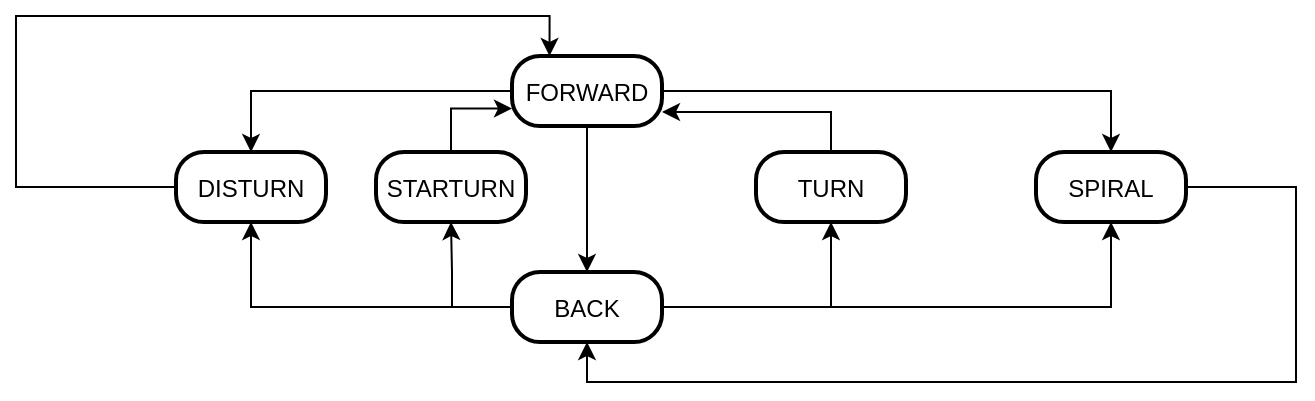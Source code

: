 <mxfile version="24.7.16">
  <diagram name="Página-1" id="uqcgaNED3w99tRB-ZJ2y">
    <mxGraphModel dx="1770" dy="545" grid="1" gridSize="10" guides="1" tooltips="1" connect="1" arrows="1" fold="1" page="1" pageScale="1" pageWidth="827" pageHeight="1169" math="0" shadow="0">
      <root>
        <mxCell id="0" />
        <mxCell id="1" parent="0" />
        <mxCell id="S8AHv5wbzguiilqgEg7a-15" style="edgeStyle=orthogonalEdgeStyle;rounded=0;orthogonalLoop=1;jettySize=auto;html=1;entryX=0.5;entryY=0;entryDx=0;entryDy=0;" edge="1" parent="1" source="3" target="S8AHv5wbzguiilqgEg7a-11">
          <mxGeometry relative="1" as="geometry" />
        </mxCell>
        <mxCell id="S8AHv5wbzguiilqgEg7a-16" style="edgeStyle=orthogonalEdgeStyle;rounded=0;orthogonalLoop=1;jettySize=auto;html=1;entryX=0.5;entryY=0;entryDx=0;entryDy=0;" edge="1" parent="1" source="3" target="S8AHv5wbzguiilqgEg7a-12">
          <mxGeometry relative="1" as="geometry" />
        </mxCell>
        <mxCell id="3" value="FORWARD" style="rounded=1;arcSize=40;strokeWidth=2" parent="1" vertex="1">
          <mxGeometry x="8" y="72" width="75" height="35" as="geometry" />
        </mxCell>
        <mxCell id="S8AHv5wbzguiilqgEg7a-14" style="edgeStyle=orthogonalEdgeStyle;rounded=0;orthogonalLoop=1;jettySize=auto;html=1;entryX=0.5;entryY=1;entryDx=0;entryDy=0;" edge="1" parent="1" source="4" target="S8AHv5wbzguiilqgEg7a-11">
          <mxGeometry relative="1" as="geometry">
            <mxPoint x="420" y="198" as="targetPoint" />
            <Array as="points">
              <mxPoint x="308" y="198" />
            </Array>
          </mxGeometry>
        </mxCell>
        <mxCell id="S8AHv5wbzguiilqgEg7a-17" style="edgeStyle=orthogonalEdgeStyle;rounded=0;orthogonalLoop=1;jettySize=auto;html=1;entryX=0.5;entryY=1;entryDx=0;entryDy=0;" edge="1" parent="1" source="4" target="S8AHv5wbzguiilqgEg7a-12">
          <mxGeometry relative="1" as="geometry" />
        </mxCell>
        <mxCell id="S8AHv5wbzguiilqgEg7a-18" style="edgeStyle=orthogonalEdgeStyle;rounded=0;orthogonalLoop=1;jettySize=auto;html=1;entryX=0.5;entryY=1;entryDx=0;entryDy=0;" edge="1" parent="1" source="4" target="S8AHv5wbzguiilqgEg7a-13">
          <mxGeometry relative="1" as="geometry">
            <Array as="points">
              <mxPoint x="-22" y="198" />
              <mxPoint x="-22" y="180" />
              <mxPoint x="-22" y="180" />
            </Array>
          </mxGeometry>
        </mxCell>
        <mxCell id="S8AHv5wbzguiilqgEg7a-20" style="edgeStyle=orthogonalEdgeStyle;rounded=0;orthogonalLoop=1;jettySize=auto;html=1;entryX=0.5;entryY=1;entryDx=0;entryDy=0;" edge="1" parent="1" source="4" target="5">
          <mxGeometry relative="1" as="geometry" />
        </mxCell>
        <mxCell id="4" value="BACK" style="rounded=1;arcSize=40;strokeWidth=2" parent="1" vertex="1">
          <mxGeometry x="8" y="180" width="75" height="35" as="geometry" />
        </mxCell>
        <mxCell id="S8AHv5wbzguiilqgEg7a-21" style="edgeStyle=orthogonalEdgeStyle;rounded=0;orthogonalLoop=1;jettySize=auto;html=1;" edge="1" parent="1" source="5">
          <mxGeometry relative="1" as="geometry">
            <mxPoint x="83" y="100" as="targetPoint" />
            <Array as="points">
              <mxPoint x="168" y="100" />
              <mxPoint x="83" y="100" />
            </Array>
          </mxGeometry>
        </mxCell>
        <mxCell id="5" value="TURN" style="rounded=1;arcSize=40;strokeWidth=2" parent="1" vertex="1">
          <mxGeometry x="130" y="120" width="75" height="35" as="geometry" />
        </mxCell>
        <mxCell id="8" value="" style="curved=1;startArrow=none;;exitX=0.5;exitY=1;entryX=0.5;entryY=0;" parent="1" source="3" target="4" edge="1">
          <mxGeometry relative="1" as="geometry">
            <Array as="points" />
          </mxGeometry>
        </mxCell>
        <mxCell id="S8AHv5wbzguiilqgEg7a-26" style="edgeStyle=orthogonalEdgeStyle;rounded=0;orthogonalLoop=1;jettySize=auto;html=1;entryX=0.5;entryY=1;entryDx=0;entryDy=0;" edge="1" parent="1" source="S8AHv5wbzguiilqgEg7a-11" target="4">
          <mxGeometry relative="1" as="geometry">
            <Array as="points">
              <mxPoint x="400" y="137" />
              <mxPoint x="400" y="235" />
              <mxPoint x="46" y="235" />
            </Array>
          </mxGeometry>
        </mxCell>
        <mxCell id="S8AHv5wbzguiilqgEg7a-11" value="SPIRAL" style="rounded=1;arcSize=40;strokeWidth=2" vertex="1" parent="1">
          <mxGeometry x="270" y="120" width="75" height="35" as="geometry" />
        </mxCell>
        <mxCell id="S8AHv5wbzguiilqgEg7a-22" style="edgeStyle=orthogonalEdgeStyle;rounded=0;orthogonalLoop=1;jettySize=auto;html=1;entryX=0.25;entryY=0;entryDx=0;entryDy=0;exitX=0;exitY=0.5;exitDx=0;exitDy=0;" edge="1" parent="1" source="S8AHv5wbzguiilqgEg7a-12" target="3">
          <mxGeometry relative="1" as="geometry">
            <mxPoint x="-170" y="138" as="sourcePoint" />
            <Array as="points">
              <mxPoint x="-240" y="138" />
              <mxPoint x="-240" y="52" />
              <mxPoint x="27" y="52" />
            </Array>
          </mxGeometry>
        </mxCell>
        <mxCell id="S8AHv5wbzguiilqgEg7a-12" value="DISTURN" style="rounded=1;arcSize=40;strokeWidth=2" vertex="1" parent="1">
          <mxGeometry x="-160" y="120" width="75" height="35" as="geometry" />
        </mxCell>
        <mxCell id="S8AHv5wbzguiilqgEg7a-25" style="edgeStyle=orthogonalEdgeStyle;rounded=0;orthogonalLoop=1;jettySize=auto;html=1;entryX=0;entryY=0.75;entryDx=0;entryDy=0;" edge="1" parent="1" source="S8AHv5wbzguiilqgEg7a-13" target="3">
          <mxGeometry relative="1" as="geometry" />
        </mxCell>
        <mxCell id="S8AHv5wbzguiilqgEg7a-13" value="STARTURN" style="rounded=1;arcSize=40;strokeWidth=2" vertex="1" parent="1">
          <mxGeometry x="-60" y="120" width="75" height="35" as="geometry" />
        </mxCell>
      </root>
    </mxGraphModel>
  </diagram>
</mxfile>
